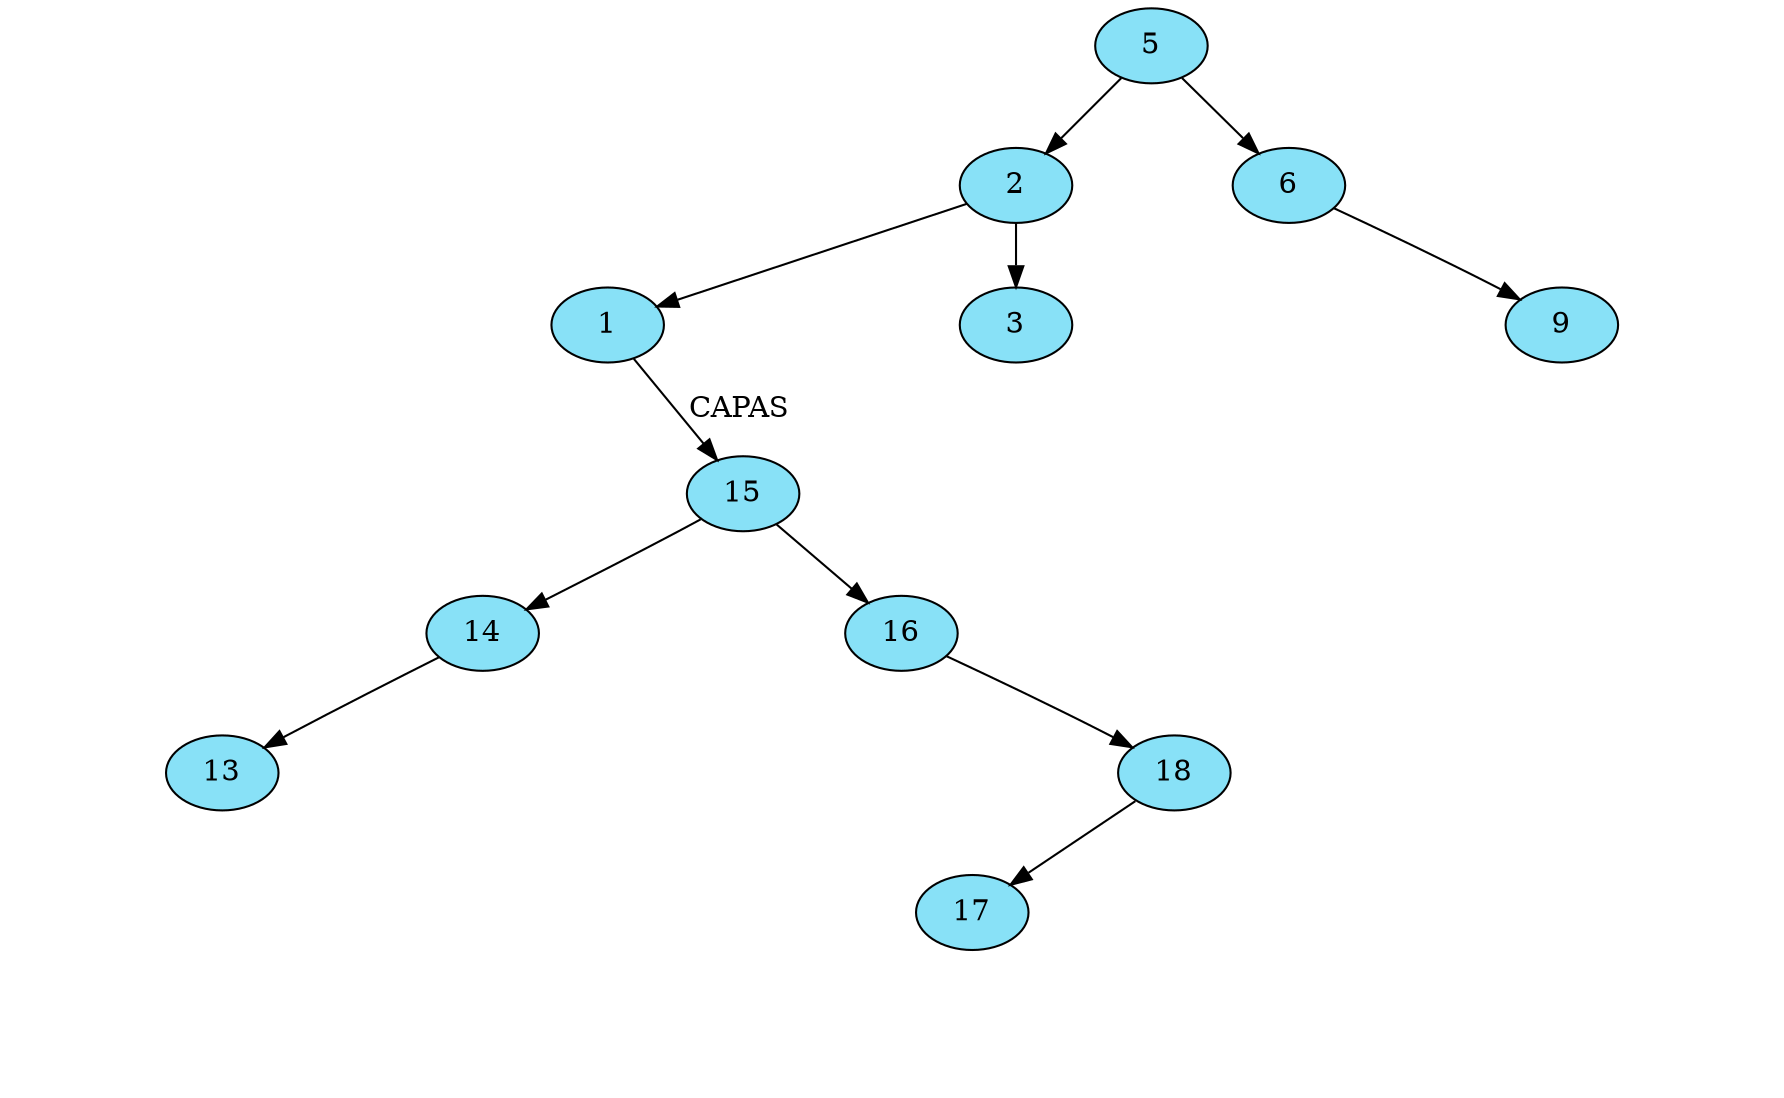 digraph G {
nodesep=0; 
ranksep=0.4;
node[style = filled fillcolor="#88E1F7"];
	NodoAVL5[ label="5"  ];
	NodoAVL2[ label="2"];
NodoAVL5->NodoAVL2
	NodoAVL2[ label="2"  ];
	NodoAVL1[ label="1"];
NodoAVL2->NodoAVL1
Invisible219936980[style=invis];
NodoAVL1-> Invisible219936980[arrowsize=0 style= invisible] 
Invisible219936980[style=invis];
NodoAVL1-> Invisible219936980[arrowsize=0 style= invisible] 
	NodoAVL2[ label="2"];
	NodoAVL3[ label="3" ];
NodoAVL2->NodoAVL3
Invisible419326396[style=invis];
NodoAVL3-> Invisible419326396[arrowsize=0 style= invisible] 
Invisible419326396[style=invis];
NodoAVL3-> Invisible419326396[arrowsize=0 style= invisible] 
	NodoAVL5[ label="5"];
	NodoAVL6[ label="6" ];
NodoAVL5->NodoAVL6
Invisible759326409[style=invis];
NodoAVL6-> Invisible759326409[arrowsize=0 style= invisible] 
	NodoAVL6[ label="6"];
	NodoAVL9[ label="9" ];
NodoAVL6->NodoAVL9
Invisible697067219[style=invis];
NodoAVL9-> Invisible697067219[arrowsize=0 style= invisible] 
Invisible697067219[style=invis];
NodoAVL9-> Invisible697067219[arrowsize=0 style= invisible] 
	NodoABB15[ label="15"  ];
	NodoABB14[ label="14"];
NodoABB15->NodoABB14
	NodoABB14[ label="14"  ];
	NodoABB13[ label="13"];
NodoABB14->NodoABB13
Invisible656415539[style=invis];
NodoABB13-> Invisible656415539[arrowsize=0 style= invisible] 
Invisible656415539[style=invis];
NodoABB13-> Invisible656415539[arrowsize=0 style= invisible] 
Invisible60809588[style=invis];
NodoABB14-> Invisible60809588[arrowsize=0 style= invisible] 
	NodoABB15[ label="15"];
	NodoABB16[ label="16" ];
NodoABB15->NodoABB16
Invisible483032886[style=invis];
NodoABB16-> Invisible483032886[arrowsize=0 style= invisible] 
	NodoABB16[ label="16"];
	NodoABB18[ label="18" ];
NodoABB16->NodoABB18
	NodoABB18[ label="18"  ];
	NodoABB17[ label="17"];
NodoABB18->NodoABB17
Invisible125234109[style=invis];
NodoABB17-> Invisible125234109[arrowsize=0 style= invisible] 
Invisible125234109[style=invis];
NodoABB17-> Invisible125234109[arrowsize=0 style= invisible] 
Invisible547918307[style=invis];
NodoABB18-> Invisible547918307[arrowsize=0 style= invisible] 
NodoAVL1->NodoABB15[label="CAPAS"]
}